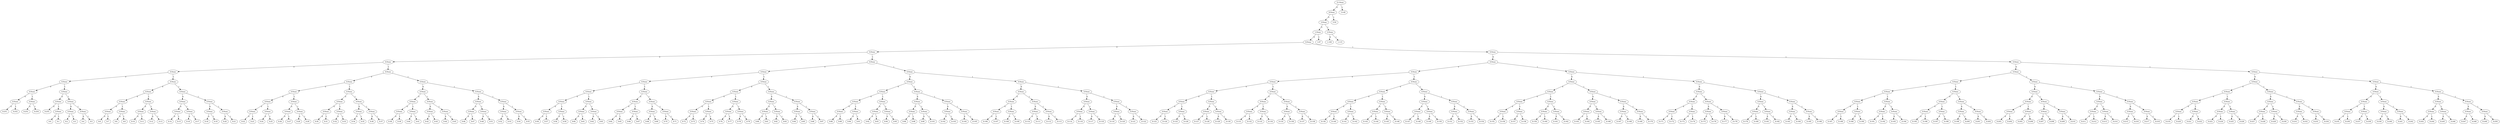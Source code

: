 // Huffman Tree
digraph {
	2934043593760 [label="21:None"]
	2934043593952 [label="8:None"]
	2934043593760 -> 2934043593952 [label=0]
	2934043603552 [label="3:None"]
	2934043593952 -> 2934043603552 [label=0]
	2934043602976 [label="1:None"]
	2934043603552 -> 2934043602976 [label=0]
	2934043667456 [label="0:None"]
	2934043602976 -> 2934043667456 [label=0]
	2934043595104 [label="0:None"]
	2934043667456 -> 2934043595104 [label=0]
	2934043669616 [label="0:None"]
	2934043595104 -> 2934043669616 [label=0]
	2934043670048 [label="0:None"]
	2934043669616 -> 2934043670048 [label=0]
	2934043671056 [label="0:None"]
	2934043670048 -> 2934043671056 [label=0]
	2934043633056 [label="0:None"]
	2934043671056 -> 2934043633056 [label=0]
	2934043632864 [label="0:None"]
	2934043633056 -> 2934043632864 [label=0]
	2934043632576 [label="0:251"]
	2934043632864 -> 2934043632576 [label=0]
	2934043632768 [label="0:252"]
	2934043632864 -> 2934043632768 [label=1]
	2934043633248 [label="0:None"]
	2934043633056 -> 2934043633248 [label=1]
	2934043632960 [label="0:253"]
	2934043633248 -> 2934043632960 [label=0]
	2934043633152 [label="0:254"]
	2934043633248 -> 2934043633152 [label=1]
	2934043633680 [label="0:None"]
	2934043671056 -> 2934043633680 [label=1]
	2934043633536 [label="0:None"]
	2934043633680 -> 2934043633536 [label=0]
	2934043633344 [label="0:255"]
	2934043633536 -> 2934043633344 [label=0]
	2934037740096 [label="0:None"]
	2934043633536 -> 2934037740096 [label=1]
	2933522933968 [label="0:0"]
	2934037740096 -> 2933522933968 [label=0]
	2934037850896 [label="0:1"]
	2934037740096 -> 2934037850896 [label=1]
	2934043633824 [label="0:None"]
	2934043633680 -> 2934043633824 [label=1]
	2934039261456 [label="0:None"]
	2934043633824 -> 2934039261456 [label=0]
	2934038323632 [label="0:2"]
	2934039261456 -> 2934038323632 [label=0]
	2934039260496 [label="0:3"]
	2934039261456 -> 2934039260496 [label=1]
	2934039261648 [label="0:None"]
	2934043633824 -> 2934039261648 [label=1]
	2934039261552 [label="0:4"]
	2934039261648 -> 2934039261552 [label=0]
	2934039261600 [label="0:5"]
	2934039261648 -> 2934039261600 [label=1]
	2934043670336 [label="0:None"]
	2934043670048 -> 2934043670336 [label=1]
	2934043634256 [label="0:None"]
	2934043670336 -> 2934043634256 [label=0]
	2934043634112 [label="0:None"]
	2934043634256 -> 2934043634112 [label=0]
	2934039261840 [label="0:None"]
	2934043634112 -> 2934039261840 [label=0]
	2934039261696 [label="0:6"]
	2934039261840 -> 2934039261696 [label=0]
	2934039261792 [label="0:7"]
	2934039261840 -> 2934039261792 [label=1]
	2934039262032 [label="0:None"]
	2934043634112 -> 2934039262032 [label=1]
	2934039261888 [label="0:8"]
	2934039262032 -> 2934039261888 [label=0]
	2934039261984 [label="0:9"]
	2934039262032 -> 2934039261984 [label=1]
	2934043634400 [label="0:None"]
	2934043634256 -> 2934043634400 [label=1]
	2934039262224 [label="0:None"]
	2934043634400 -> 2934039262224 [label=0]
	2934039262080 [label="0:10"]
	2934039262224 -> 2934039262080 [label=0]
	2934039262176 [label="0:11"]
	2934039262224 -> 2934039262176 [label=1]
	2934039262416 [label="0:None"]
	2934043634400 -> 2934039262416 [label=1]
	2934039262272 [label="0:12"]
	2934039262416 -> 2934039262272 [label=0]
	2934039262368 [label="0:13"]
	2934039262416 -> 2934039262368 [label=1]
	2934043634832 [label="0:None"]
	2934043670336 -> 2934043634832 [label=1]
	2934043634688 [label="0:None"]
	2934043634832 -> 2934043634688 [label=0]
	2934039262608 [label="0:None"]
	2934043634688 -> 2934039262608 [label=0]
	2934039262464 [label="0:14"]
	2934039262608 -> 2934039262464 [label=0]
	2934039262560 [label="0:15"]
	2934039262608 -> 2934039262560 [label=1]
	2934039262800 [label="0:None"]
	2934043634688 -> 2934039262800 [label=1]
	2934039262656 [label="0:16"]
	2934039262800 -> 2934039262656 [label=0]
	2934039262752 [label="0:17"]
	2934039262800 -> 2934039262752 [label=1]
	2934043634976 [label="0:None"]
	2934043634832 -> 2934043634976 [label=1]
	2934039262992 [label="0:None"]
	2934043634976 -> 2934039262992 [label=0]
	2934039262848 [label="0:18"]
	2934039262992 -> 2934039262848 [label=0]
	2934039262944 [label="0:19"]
	2934039262992 -> 2934039262944 [label=1]
	2934039263184 [label="0:None"]
	2934043634976 -> 2934039263184 [label=1]
	2934039263040 [label="0:20"]
	2934039263184 -> 2934039263040 [label=0]
	2934039263136 [label="0:21"]
	2934039263184 -> 2934039263136 [label=1]
	2934043591648 [label="0:None"]
	2934043669616 -> 2934043591648 [label=1]
	2934039264672 [label="0:None"]
	2934043591648 -> 2934039264672 [label=0]
	2934039263904 [label="0:None"]
	2934039264672 -> 2934039263904 [label=0]
	2934039263520 [label="0:None"]
	2934039263904 -> 2934039263520 [label=0]
	2934039263376 [label="0:None"]
	2934039263520 -> 2934039263376 [label=0]
	2934039263232 [label="0:22"]
	2934039263376 -> 2934039263232 [label=0]
	2934039263328 [label="0:23"]
	2934039263376 -> 2934039263328 [label=1]
	2934039263712 [label="0:None"]
	2934039263520 -> 2934039263712 [label=1]
	2934039263424 [label="0:24"]
	2934039263712 -> 2934039263424 [label=0]
	2934039263616 [label="0:25"]
	2934039263712 -> 2934039263616 [label=1]
	2934039264288 [label="0:None"]
	2934039263904 -> 2934039264288 [label=1]
	2934039264096 [label="0:None"]
	2934039264288 -> 2934039264096 [label=0]
	2934039263808 [label="0:26"]
	2934039264096 -> 2934039263808 [label=0]
	2934039264000 [label="0:27"]
	2934039264096 -> 2934039264000 [label=1]
	2934039264480 [label="0:None"]
	2934039264288 -> 2934039264480 [label=1]
	2934039264192 [label="0:28"]
	2934039264480 -> 2934039264192 [label=0]
	2934039264384 [label="0:29"]
	2934039264480 -> 2934039264384 [label=1]
	2934043590880 [label="0:None"]
	2934039264672 -> 2934043590880 [label=1]
	2934039265056 [label="0:None"]
	2934043590880 -> 2934039265056 [label=0]
	2934039264864 [label="0:None"]
	2934039265056 -> 2934039264864 [label=0]
	2934039264576 [label="0:30"]
	2934039264864 -> 2934039264576 [label=0]
	2934039264768 [label="0:31"]
	2934039264864 -> 2934039264768 [label=1]
	2934043590736 [label="0:None"]
	2934039265056 -> 2934043590736 [label=1]
	2934039264960 [label="0:32"]
	2934043590736 -> 2934039264960 [label=0]
	2934039265152 [label="0:33"]
	2934043590736 -> 2934039265152 [label=1]
	2934043591264 [label="0:None"]
	2934043590880 -> 2934043591264 [label=1]
	2934043591072 [label="0:None"]
	2934043591264 -> 2934043591072 [label=0]
	2934043590784 [label="0:34"]
	2934043591072 -> 2934043590784 [label=0]
	2934043590976 [label="0:35"]
	2934043591072 -> 2934043590976 [label=1]
	2934043591456 [label="0:None"]
	2934043591264 -> 2934043591456 [label=1]
	2934043591168 [label="0:36"]
	2934043591456 -> 2934043591168 [label=0]
	2934043591360 [label="0:37"]
	2934043591456 -> 2934043591360 [label=1]
	2934043593184 [label="0:None"]
	2934043591648 -> 2934043593184 [label=1]
	2934043592416 [label="0:None"]
	2934043593184 -> 2934043592416 [label=0]
	2934043592032 [label="0:None"]
	2934043592416 -> 2934043592032 [label=0]
	2934043591840 [label="0:None"]
	2934043592032 -> 2934043591840 [label=0]
	2934043591552 [label="0:38"]
	2934043591840 -> 2934043591552 [label=0]
	2934043591744 [label="0:39"]
	2934043591840 -> 2934043591744 [label=1]
	2934043592224 [label="0:None"]
	2934043592032 -> 2934043592224 [label=1]
	2934043591936 [label="0:40"]
	2934043592224 -> 2934043591936 [label=0]
	2934043592128 [label="0:41"]
	2934043592224 -> 2934043592128 [label=1]
	2934043592800 [label="0:None"]
	2934043592416 -> 2934043592800 [label=1]
	2934043592608 [label="0:None"]
	2934043592800 -> 2934043592608 [label=0]
	2934043592320 [label="0:42"]
	2934043592608 -> 2934043592320 [label=0]
	2934043592512 [label="0:43"]
	2934043592608 -> 2934043592512 [label=1]
	2934043592992 [label="0:None"]
	2934043592800 -> 2934043592992 [label=1]
	2934043592704 [label="0:44"]
	2934043592992 -> 2934043592704 [label=0]
	2934043592896 [label="0:45"]
	2934043592992 -> 2934043592896 [label=1]
	2934043594336 [label="0:None"]
	2934043593184 -> 2934043594336 [label=1]
	2934043593568 [label="0:None"]
	2934043594336 -> 2934043593568 [label=0]
	2934043593376 [label="0:None"]
	2934043593568 -> 2934043593376 [label=0]
	2934043593088 [label="0:46"]
	2934043593376 -> 2934043593088 [label=0]
	2934043593280 [label="0:47"]
	2934043593376 -> 2934043593280 [label=1]
	2934043594144 [label="0:None"]
	2934043593568 -> 2934043594144 [label=1]
	2934043593472 [label="0:48"]
	2934043594144 -> 2934043593472 [label=0]
	2934043594048 [label="0:51"]
	2934043594144 -> 2934043594048 [label=1]
	2934043594720 [label="0:None"]
	2934043594336 -> 2934043594720 [label=1]
	2934043594528 [label="0:None"]
	2934043594720 -> 2934043594528 [label=0]
	2934043594240 [label="0:52"]
	2934043594528 -> 2934043594240 [label=0]
	2934043594432 [label="0:53"]
	2934043594528 -> 2934043594432 [label=1]
	2934043594912 [label="0:None"]
	2934043594720 -> 2934043594912 [label=1]
	2934043594624 [label="0:54"]
	2934043594912 -> 2934043594624 [label=0]
	2934043594816 [label="0:55"]
	2934043594912 -> 2934043594816 [label=1]
	2934043601248 [label="0:None"]
	2934043595104 -> 2934043601248 [label=1]
	2934043598176 [label="0:None"]
	2934043601248 -> 2934043598176 [label=0]
	2934043596640 [label="0:None"]
	2934043598176 -> 2934043596640 [label=0]
	2934043595872 [label="0:None"]
	2934043596640 -> 2934043595872 [label=0]
	2934043595488 [label="0:None"]
	2934043595872 -> 2934043595488 [label=0]
	2934043595296 [label="0:None"]
	2934043595488 -> 2934043595296 [label=0]
	2934043595008 [label="0:56"]
	2934043595296 -> 2934043595008 [label=0]
	2934043595200 [label="0:57"]
	2934043595296 -> 2934043595200 [label=1]
	2934043595680 [label="0:None"]
	2934043595488 -> 2934043595680 [label=1]
	2934043595392 [label="0:58"]
	2934043595680 -> 2934043595392 [label=0]
	2934043595584 [label="0:59"]
	2934043595680 -> 2934043595584 [label=1]
	2934043596256 [label="0:None"]
	2934043595872 -> 2934043596256 [label=1]
	2934043596064 [label="0:None"]
	2934043596256 -> 2934043596064 [label=0]
	2934043595776 [label="0:60"]
	2934043596064 -> 2934043595776 [label=0]
	2934043595968 [label="0:61"]
	2934043596064 -> 2934043595968 [label=1]
	2934043596448 [label="0:None"]
	2934043596256 -> 2934043596448 [label=1]
	2934043596160 [label="0:62"]
	2934043596448 -> 2934043596160 [label=0]
	2934043596352 [label="0:63"]
	2934043596448 -> 2934043596352 [label=1]
	2934043597408 [label="0:None"]
	2934043596640 -> 2934043597408 [label=1]
	2934043597024 [label="0:None"]
	2934043597408 -> 2934043597024 [label=0]
	2934043596832 [label="0:None"]
	2934043597024 -> 2934043596832 [label=0]
	2934043596544 [label="0:64"]
	2934043596832 -> 2934043596544 [label=0]
	2934043596736 [label="0:65"]
	2934043596832 -> 2934043596736 [label=1]
	2934043597216 [label="0:None"]
	2934043597024 -> 2934043597216 [label=1]
	2934043596928 [label="0:66"]
	2934043597216 -> 2934043596928 [label=0]
	2934043597120 [label="0:67"]
	2934043597216 -> 2934043597120 [label=1]
	2934043597792 [label="0:None"]
	2934043597408 -> 2934043597792 [label=1]
	2934043597600 [label="0:None"]
	2934043597792 -> 2934043597600 [label=0]
	2934043597312 [label="0:68"]
	2934043597600 -> 2934043597312 [label=0]
	2934043597504 [label="0:69"]
	2934043597600 -> 2934043597504 [label=1]
	2934043597984 [label="0:None"]
	2934043597792 -> 2934043597984 [label=1]
	2934043597696 [label="0:70"]
	2934043597984 -> 2934043597696 [label=0]
	2934043597888 [label="0:71"]
	2934043597984 -> 2934043597888 [label=1]
	2934043599712 [label="0:None"]
	2934043598176 -> 2934043599712 [label=1]
	2934043598944 [label="0:None"]
	2934043599712 -> 2934043598944 [label=0]
	2934043598560 [label="0:None"]
	2934043598944 -> 2934043598560 [label=0]
	2934043598368 [label="0:None"]
	2934043598560 -> 2934043598368 [label=0]
	2934043598080 [label="0:72"]
	2934043598368 -> 2934043598080 [label=0]
	2934043598272 [label="0:73"]
	2934043598368 -> 2934043598272 [label=1]
	2934043598752 [label="0:None"]
	2934043598560 -> 2934043598752 [label=1]
	2934043598464 [label="0:74"]
	2934043598752 -> 2934043598464 [label=0]
	2934043598656 [label="0:75"]
	2934043598752 -> 2934043598656 [label=1]
	2934043599328 [label="0:None"]
	2934043598944 -> 2934043599328 [label=1]
	2934043599136 [label="0:None"]
	2934043599328 -> 2934043599136 [label=0]
	2934043598848 [label="0:76"]
	2934043599136 -> 2934043598848 [label=0]
	2934043599040 [label="0:77"]
	2934043599136 -> 2934043599040 [label=1]
	2934043599520 [label="0:None"]
	2934043599328 -> 2934043599520 [label=1]
	2934043599232 [label="0:78"]
	2934043599520 -> 2934043599232 [label=0]
	2934043599424 [label="0:79"]
	2934043599520 -> 2934043599424 [label=1]
	2934043600480 [label="0:None"]
	2934043599712 -> 2934043600480 [label=1]
	2934043600096 [label="0:None"]
	2934043600480 -> 2934043600096 [label=0]
	2934043599904 [label="0:None"]
	2934043600096 -> 2934043599904 [label=0]
	2934043599616 [label="0:80"]
	2934043599904 -> 2934043599616 [label=0]
	2934043599808 [label="0:81"]
	2934043599904 -> 2934043599808 [label=1]
	2934043600288 [label="0:None"]
	2934043600096 -> 2934043600288 [label=1]
	2934043600000 [label="0:82"]
	2934043600288 -> 2934043600000 [label=0]
	2934043600192 [label="0:83"]
	2934043600288 -> 2934043600192 [label=1]
	2934043600864 [label="0:None"]
	2934043600480 -> 2934043600864 [label=1]
	2934043600672 [label="0:None"]
	2934043600864 -> 2934043600672 [label=0]
	2934043600384 [label="0:84"]
	2934043600672 -> 2934043600384 [label=0]
	2934043600576 [label="0:85"]
	2934043600672 -> 2934043600576 [label=1]
	2934043601056 [label="0:None"]
	2934043600864 -> 2934043601056 [label=1]
	2934043600768 [label="0:86"]
	2934043601056 -> 2934043600768 [label=0]
	2934043600960 [label="0:87"]
	2934043601056 -> 2934043600960 [label=1]
	2934043604704 [label="0:None"]
	2934043601248 -> 2934043604704 [label=1]
	2934043602784 [label="0:None"]
	2934043604704 -> 2934043602784 [label=0]
	2934043602016 [label="0:None"]
	2934043602784 -> 2934043602016 [label=0]
	2934043601632 [label="0:None"]
	2934043602016 -> 2934043601632 [label=0]
	2934043601440 [label="0:None"]
	2934043601632 -> 2934043601440 [label=0]
	2934043601152 [label="0:88"]
	2934043601440 -> 2934043601152 [label=0]
	2934043601344 [label="0:89"]
	2934043601440 -> 2934043601344 [label=1]
	2934043601824 [label="0:None"]
	2934043601632 -> 2934043601824 [label=1]
	2934043601536 [label="0:90"]
	2934043601824 -> 2934043601536 [label=0]
	2934043601728 [label="0:91"]
	2934043601824 -> 2934043601728 [label=1]
	2934043602400 [label="0:None"]
	2934043602016 -> 2934043602400 [label=1]
	2934043602208 [label="0:None"]
	2934043602400 -> 2934043602208 [label=0]
	2934043601920 [label="0:92"]
	2934043602208 -> 2934043601920 [label=0]
	2934043602112 [label="0:93"]
	2934043602208 -> 2934043602112 [label=1]
	2934043602592 [label="0:None"]
	2934043602400 -> 2934043602592 [label=1]
	2934043602304 [label="0:94"]
	2934043602592 -> 2934043602304 [label=0]
	2934043602496 [label="0:95"]
	2934043602592 -> 2934043602496 [label=1]
	2934043603936 [label="0:None"]
	2934043602784 -> 2934043603936 [label=1]
	2934043603360 [label="0:None"]
	2934043603936 -> 2934043603360 [label=0]
	2934043603168 [label="0:None"]
	2934043603360 -> 2934043603168 [label=0]
	2934043602688 [label="0:96"]
	2934043603168 -> 2934043602688 [label=0]
	2934043603072 [label="0:98"]
	2934043603168 -> 2934043603072 [label=1]
	2934043603744 [label="0:None"]
	2934043603360 -> 2934043603744 [label=1]
	2934043603264 [label="0:99"]
	2934043603744 -> 2934043603264 [label=0]
	2934043603648 [label="0:101"]
	2934043603744 -> 2934043603648 [label=1]
	2934043604320 [label="0:None"]
	2934043603936 -> 2934043604320 [label=1]
	2934043604128 [label="0:None"]
	2934043604320 -> 2934043604128 [label=0]
	2934043603840 [label="0:102"]
	2934043604128 -> 2934043603840 [label=0]
	2934043604032 [label="0:103"]
	2934043604128 -> 2934043604032 [label=1]
	2934043604512 [label="0:None"]
	2934043604320 -> 2934043604512 [label=1]
	2934043604224 [label="0:104"]
	2934043604512 -> 2934043604224 [label=0]
	2934043604416 [label="0:105"]
	2934043604512 -> 2934043604416 [label=1]
	2934043606240 [label="0:None"]
	2934043604704 -> 2934043606240 [label=1]
	2934043605472 [label="0:None"]
	2934043606240 -> 2934043605472 [label=0]
	2934043605088 [label="0:None"]
	2934043605472 -> 2934043605088 [label=0]
	2934043604896 [label="0:None"]
	2934043605088 -> 2934043604896 [label=0]
	2934043604608 [label="0:106"]
	2934043604896 -> 2934043604608 [label=0]
	2934043604800 [label="0:107"]
	2934043604896 -> 2934043604800 [label=1]
	2934043605280 [label="0:None"]
	2934043605088 -> 2934043605280 [label=1]
	2934043604992 [label="0:108"]
	2934043605280 -> 2934043604992 [label=0]
	2934043605184 [label="0:109"]
	2934043605280 -> 2934043605184 [label=1]
	2934043605856 [label="0:None"]
	2934043605472 -> 2934043605856 [label=1]
	2934043605664 [label="0:None"]
	2934043605856 -> 2934043605664 [label=0]
	2934043605376 [label="0:110"]
	2934043605664 -> 2934043605376 [label=0]
	2934043605568 [label="0:111"]
	2934043605664 -> 2934043605568 [label=1]
	2934043606048 [label="0:None"]
	2934043605856 -> 2934043606048 [label=1]
	2934043605760 [label="0:112"]
	2934043606048 -> 2934043605760 [label=0]
	2934043605952 [label="0:113"]
	2934043606048 -> 2934043605952 [label=1]
	2934043607264 [label="0:None"]
	2934043606240 -> 2934043607264 [label=1]
	2934043606816 [label="0:None"]
	2934043607264 -> 2934043606816 [label=0]
	2934043606624 [label="0:None"]
	2934043606816 -> 2934043606624 [label=0]
	2934043606144 [label="0:114"]
	2934043606624 -> 2934043606144 [label=0]
	2934043606528 [label="0:116"]
	2934043606624 -> 2934043606528 [label=1]
	2934043607120 [label="0:None"]
	2934043606816 -> 2934043607120 [label=1]
	2934043606720 [label="0:117"]
	2934043607120 -> 2934043606720 [label=0]
	2934043606912 [label="0:118"]
	2934043607120 -> 2934043606912 [label=1]
	2934043607648 [label="0:None"]
	2934043607264 -> 2934043607648 [label=1]
	2934043607456 [label="0:None"]
	2934043607648 -> 2934043607456 [label=0]
	2934043607168 [label="0:119"]
	2934043607456 -> 2934043607168 [label=0]
	2934043607360 [label="0:120"]
	2934043607456 -> 2934043607360 [label=1]
	2934043607840 [label="0:None"]
	2934043607648 -> 2934043607840 [label=1]
	2934043607552 [label="0:121"]
	2934043607840 -> 2934043607552 [label=0]
	2934043607744 [label="0:122"]
	2934043607840 -> 2934043607744 [label=1]
	2934043608032 [label="0:None"]
	2934043667456 -> 2934043608032 [label=1]
	2934043614176 [label="0:None"]
	2934043608032 -> 2934043614176 [label=0]
	2934043611104 [label="0:None"]
	2934043614176 -> 2934043611104 [label=0]
	2934043609568 [label="0:None"]
	2934043611104 -> 2934043609568 [label=0]
	2934043608800 [label="0:None"]
	2934043609568 -> 2934043608800 [label=0]
	2934043608416 [label="0:None"]
	2934043608800 -> 2934043608416 [label=0]
	2934043608224 [label="0:None"]
	2934043608416 -> 2934043608224 [label=0]
	2934043607936 [label="0:123"]
	2934043608224 -> 2934043607936 [label=0]
	2934043608128 [label="0:124"]
	2934043608224 -> 2934043608128 [label=1]
	2934043608608 [label="0:None"]
	2934043608416 -> 2934043608608 [label=1]
	2934043608320 [label="0:125"]
	2934043608608 -> 2934043608320 [label=0]
	2934043608512 [label="0:126"]
	2934043608608 -> 2934043608512 [label=1]
	2934043609184 [label="0:None"]
	2934043608800 -> 2934043609184 [label=1]
	2934043608992 [label="0:None"]
	2934043609184 -> 2934043608992 [label=0]
	2934043608704 [label="0:127"]
	2934043608992 -> 2934043608704 [label=0]
	2934043608896 [label="0:128"]
	2934043608992 -> 2934043608896 [label=1]
	2934043609376 [label="0:None"]
	2934043609184 -> 2934043609376 [label=1]
	2934043609088 [label="0:129"]
	2934043609376 -> 2934043609088 [label=0]
	2934043609280 [label="0:130"]
	2934043609376 -> 2934043609280 [label=1]
	2934043610336 [label="0:None"]
	2934043609568 -> 2934043610336 [label=1]
	2934043609952 [label="0:None"]
	2934043610336 -> 2934043609952 [label=0]
	2934043609760 [label="0:None"]
	2934043609952 -> 2934043609760 [label=0]
	2934043609472 [label="0:131"]
	2934043609760 -> 2934043609472 [label=0]
	2934043609664 [label="0:132"]
	2934043609760 -> 2934043609664 [label=1]
	2934043610144 [label="0:None"]
	2934043609952 -> 2934043610144 [label=1]
	2934043609856 [label="0:133"]
	2934043610144 -> 2934043609856 [label=0]
	2934043610048 [label="0:134"]
	2934043610144 -> 2934043610048 [label=1]
	2934043610720 [label="0:None"]
	2934043610336 -> 2934043610720 [label=1]
	2934043610528 [label="0:None"]
	2934043610720 -> 2934043610528 [label=0]
	2934043610240 [label="0:135"]
	2934043610528 -> 2934043610240 [label=0]
	2934043610432 [label="0:136"]
	2934043610528 -> 2934043610432 [label=1]
	2934043610912 [label="0:None"]
	2934043610720 -> 2934043610912 [label=1]
	2934043610624 [label="0:137"]
	2934043610912 -> 2934043610624 [label=0]
	2934043610816 [label="0:138"]
	2934043610912 -> 2934043610816 [label=1]
	2934043612640 [label="0:None"]
	2934043611104 -> 2934043612640 [label=1]
	2934043611872 [label="0:None"]
	2934043612640 -> 2934043611872 [label=0]
	2934043611488 [label="0:None"]
	2934043611872 -> 2934043611488 [label=0]
	2934043611296 [label="0:None"]
	2934043611488 -> 2934043611296 [label=0]
	2934043611008 [label="0:139"]
	2934043611296 -> 2934043611008 [label=0]
	2934043611200 [label="0:140"]
	2934043611296 -> 2934043611200 [label=1]
	2934043611680 [label="0:None"]
	2934043611488 -> 2934043611680 [label=1]
	2934043611392 [label="0:141"]
	2934043611680 -> 2934043611392 [label=0]
	2934043611584 [label="0:142"]
	2934043611680 -> 2934043611584 [label=1]
	2934043612256 [label="0:None"]
	2934043611872 -> 2934043612256 [label=1]
	2934043612064 [label="0:None"]
	2934043612256 -> 2934043612064 [label=0]
	2934043611776 [label="0:143"]
	2934043612064 -> 2934043611776 [label=0]
	2934043611968 [label="0:144"]
	2934043612064 -> 2934043611968 [label=1]
	2934043612448 [label="0:None"]
	2934043612256 -> 2934043612448 [label=1]
	2934043612160 [label="0:145"]
	2934043612448 -> 2934043612160 [label=0]
	2934043612352 [label="0:146"]
	2934043612448 -> 2934043612352 [label=1]
	2934043613408 [label="0:None"]
	2934043612640 -> 2934043613408 [label=1]
	2934043613024 [label="0:None"]
	2934043613408 -> 2934043613024 [label=0]
	2934043612832 [label="0:None"]
	2934043613024 -> 2934043612832 [label=0]
	2934043612544 [label="0:147"]
	2934043612832 -> 2934043612544 [label=0]
	2934043612736 [label="0:148"]
	2934043612832 -> 2934043612736 [label=1]
	2934043613216 [label="0:None"]
	2934043613024 -> 2934043613216 [label=1]
	2934043612928 [label="0:149"]
	2934043613216 -> 2934043612928 [label=0]
	2934043613120 [label="0:150"]
	2934043613216 -> 2934043613120 [label=1]
	2934043613792 [label="0:None"]
	2934043613408 -> 2934043613792 [label=1]
	2934043613600 [label="0:None"]
	2934043613792 -> 2934043613600 [label=0]
	2934043613312 [label="0:151"]
	2934043613600 -> 2934043613312 [label=0]
	2934043613504 [label="0:152"]
	2934043613600 -> 2934043613504 [label=1]
	2934043613984 [label="0:None"]
	2934043613792 -> 2934043613984 [label=1]
	2934043613696 [label="0:153"]
	2934043613984 -> 2934043613696 [label=0]
	2934043613888 [label="0:154"]
	2934043613984 -> 2934043613888 [label=1]
	2934043617248 [label="0:None"]
	2934043614176 -> 2934043617248 [label=1]
	2934043615712 [label="0:None"]
	2934043617248 -> 2934043615712 [label=0]
	2934043614944 [label="0:None"]
	2934043615712 -> 2934043614944 [label=0]
	2934043614560 [label="0:None"]
	2934043614944 -> 2934043614560 [label=0]
	2934043614368 [label="0:None"]
	2934043614560 -> 2934043614368 [label=0]
	2934043614080 [label="0:155"]
	2934043614368 -> 2934043614080 [label=0]
	2934043614272 [label="0:156"]
	2934043614368 -> 2934043614272 [label=1]
	2934043614752 [label="0:None"]
	2934043614560 -> 2934043614752 [label=1]
	2934043614464 [label="0:157"]
	2934043614752 -> 2934043614464 [label=0]
	2934043614656 [label="0:158"]
	2934043614752 -> 2934043614656 [label=1]
	2934043615328 [label="0:None"]
	2934043614944 -> 2934043615328 [label=1]
	2934043615136 [label="0:None"]
	2934043615328 -> 2934043615136 [label=0]
	2934043614848 [label="0:159"]
	2934043615136 -> 2934043614848 [label=0]
	2934043615040 [label="0:160"]
	2934043615136 -> 2934043615040 [label=1]
	2934043615520 [label="0:None"]
	2934043615328 -> 2934043615520 [label=1]
	2934043615232 [label="0:161"]
	2934043615520 -> 2934043615232 [label=0]
	2934043615424 [label="0:162"]
	2934043615520 -> 2934043615424 [label=1]
	2934043616480 [label="0:None"]
	2934043615712 -> 2934043616480 [label=1]
	2934043616096 [label="0:None"]
	2934043616480 -> 2934043616096 [label=0]
	2934043615904 [label="0:None"]
	2934043616096 -> 2934043615904 [label=0]
	2934043615616 [label="0:163"]
	2934043615904 -> 2934043615616 [label=0]
	2934043615808 [label="0:164"]
	2934043615904 -> 2934043615808 [label=1]
	2934043616288 [label="0:None"]
	2934043616096 -> 2934043616288 [label=1]
	2934043616000 [label="0:165"]
	2934043616288 -> 2934043616000 [label=0]
	2934043616192 [label="0:166"]
	2934043616288 -> 2934043616192 [label=1]
	2934043616864 [label="0:None"]
	2934043616480 -> 2934043616864 [label=1]
	2934043616672 [label="0:None"]
	2934043616864 -> 2934043616672 [label=0]
	2934043616384 [label="0:167"]
	2934043616672 -> 2934043616384 [label=0]
	2934043616576 [label="0:168"]
	2934043616672 -> 2934043616576 [label=1]
	2934043617056 [label="0:None"]
	2934043616864 -> 2934043617056 [label=1]
	2934043616768 [label="0:169"]
	2934043617056 -> 2934043616768 [label=0]
	2934043616960 [label="0:170"]
	2934043617056 -> 2934043616960 [label=1]
	2934043618784 [label="0:None"]
	2934043617248 -> 2934043618784 [label=1]
	2934043618016 [label="0:None"]
	2934043618784 -> 2934043618016 [label=0]
	2934043617632 [label="0:None"]
	2934043618016 -> 2934043617632 [label=0]
	2934043617440 [label="0:None"]
	2934043617632 -> 2934043617440 [label=0]
	2934043617152 [label="0:171"]
	2934043617440 -> 2934043617152 [label=0]
	2934043617344 [label="0:172"]
	2934043617440 -> 2934043617344 [label=1]
	2934043617824 [label="0:None"]
	2934043617632 -> 2934043617824 [label=1]
	2934043617536 [label="0:173"]
	2934043617824 -> 2934043617536 [label=0]
	2934043617728 [label="0:174"]
	2934043617824 -> 2934043617728 [label=1]
	2934043618400 [label="0:None"]
	2934043618016 -> 2934043618400 [label=1]
	2934043618208 [label="0:None"]
	2934043618400 -> 2934043618208 [label=0]
	2934043617920 [label="0:175"]
	2934043618208 -> 2934043617920 [label=0]
	2934043618112 [label="0:176"]
	2934043618208 -> 2934043618112 [label=1]
	2934043618592 [label="0:None"]
	2934043618400 -> 2934043618592 [label=1]
	2934043618304 [label="0:177"]
	2934043618592 -> 2934043618304 [label=0]
	2934043618496 [label="0:178"]
	2934043618592 -> 2934043618496 [label=1]
	2934043619552 [label="0:None"]
	2934043618784 -> 2934043619552 [label=1]
	2934043619168 [label="0:None"]
	2934043619552 -> 2934043619168 [label=0]
	2934043618976 [label="0:None"]
	2934043619168 -> 2934043618976 [label=0]
	2934043618688 [label="0:179"]
	2934043618976 -> 2934043618688 [label=0]
	2934043618880 [label="0:180"]
	2934043618976 -> 2934043618880 [label=1]
	2934043619360 [label="0:None"]
	2934043619168 -> 2934043619360 [label=1]
	2934043619072 [label="0:181"]
	2934043619360 -> 2934043619072 [label=0]
	2934043619264 [label="0:182"]
	2934043619360 -> 2934043619264 [label=1]
	2934043619936 [label="0:None"]
	2934043619552 -> 2934043619936 [label=1]
	2934043619744 [label="0:None"]
	2934043619936 -> 2934043619744 [label=0]
	2934043619456 [label="0:183"]
	2934043619744 -> 2934043619456 [label=0]
	2934043619648 [label="0:184"]
	2934043619744 -> 2934043619648 [label=1]
	2934043620128 [label="0:None"]
	2934043619936 -> 2934043620128 [label=1]
	2934043619840 [label="0:185"]
	2934043620128 -> 2934043619840 [label=0]
	2934043620032 [label="0:186"]
	2934043620128 -> 2934043620032 [label=1]
	2934043666736 [label="0:None"]
	2934043608032 -> 2934043666736 [label=1]
	2934043620320 [label="0:None"]
	2934043666736 -> 2934043620320 [label=0]
	2934043621856 [label="0:None"]
	2934043620320 -> 2934043621856 [label=0]
	2934043621088 [label="0:None"]
	2934043621856 -> 2934043621088 [label=0]
	2934043620704 [label="0:None"]
	2934043621088 -> 2934043620704 [label=0]
	2934043620512 [label="0:None"]
	2934043620704 -> 2934043620512 [label=0]
	2934043620224 [label="0:187"]
	2934043620512 -> 2934043620224 [label=0]
	2934043620416 [label="0:188"]
	2934043620512 -> 2934043620416 [label=1]
	2934043620896 [label="0:None"]
	2934043620704 -> 2934043620896 [label=1]
	2934043620608 [label="0:189"]
	2934043620896 -> 2934043620608 [label=0]
	2934043620800 [label="0:190"]
	2934043620896 -> 2934043620800 [label=1]
	2934043621472 [label="0:None"]
	2934043621088 -> 2934043621472 [label=1]
	2934043621280 [label="0:None"]
	2934043621472 -> 2934043621280 [label=0]
	2934043620992 [label="0:191"]
	2934043621280 -> 2934043620992 [label=0]
	2934043621184 [label="0:192"]
	2934043621280 -> 2934043621184 [label=1]
	2934043621664 [label="0:None"]
	2934043621472 -> 2934043621664 [label=1]
	2934043621376 [label="0:193"]
	2934043621664 -> 2934043621376 [label=0]
	2934043621568 [label="0:194"]
	2934043621664 -> 2934043621568 [label=1]
	2934043622624 [label="0:None"]
	2934043621856 -> 2934043622624 [label=1]
	2934043622240 [label="0:None"]
	2934043622624 -> 2934043622240 [label=0]
	2934043622048 [label="0:None"]
	2934043622240 -> 2934043622048 [label=0]
	2934043621760 [label="0:195"]
	2934043622048 -> 2934043621760 [label=0]
	2934043621952 [label="0:196"]
	2934043622048 -> 2934043621952 [label=1]
	2934043622432 [label="0:None"]
	2934043622240 -> 2934043622432 [label=1]
	2934043622144 [label="0:197"]
	2934043622432 -> 2934043622144 [label=0]
	2934043622336 [label="0:198"]
	2934043622432 -> 2934043622336 [label=1]
	2934043623008 [label="0:None"]
	2934043622624 -> 2934043623008 [label=1]
	2934043622816 [label="0:None"]
	2934043623008 -> 2934043622816 [label=0]
	2934043622528 [label="0:199"]
	2934043622816 -> 2934043622528 [label=0]
	2934043622720 [label="0:200"]
	2934043622816 -> 2934043622720 [label=1]
	2934043623200 [label="0:None"]
	2934043623008 -> 2934043623200 [label=1]
	2934043622912 [label="0:201"]
	2934043623200 -> 2934043622912 [label=0]
	2934043623104 [label="0:202"]
	2934043623200 -> 2934043623104 [label=1]
	2934043667744 [label="0:None"]
	2934043620320 -> 2934043667744 [label=1]
	2934043624224 [label="0:None"]
	2934043667744 -> 2934043624224 [label=0]
	2934043623840 [label="0:None"]
	2934043624224 -> 2934043623840 [label=0]
	2934043623392 [label="0:None"]
	2934043623840 -> 2934043623392 [label=0]
	2934043623296 [label="0:203"]
	2934043623392 -> 2934043623296 [label=0]
	2934043623552 [label="0:204"]
	2934043623392 -> 2934043623552 [label=1]
	2934043624032 [label="0:None"]
	2934043623840 -> 2934043624032 [label=1]
	2934043623744 [label="0:205"]
	2934043624032 -> 2934043623744 [label=0]
	2934043623936 [label="0:206"]
	2934043624032 -> 2934043623936 [label=1]
	2934043624608 [label="0:None"]
	2934043624224 -> 2934043624608 [label=1]
	2934043624416 [label="0:None"]
	2934043624608 -> 2934043624416 [label=0]
	2934043624128 [label="0:207"]
	2934043624416 -> 2934043624128 [label=0]
	2934043624320 [label="0:208"]
	2934043624416 -> 2934043624320 [label=1]
	2934043624800 [label="0:None"]
	2934043624608 -> 2934043624800 [label=1]
	2934043624512 [label="0:209"]
	2934043624800 -> 2934043624512 [label=0]
	2934043624704 [label="0:210"]
	2934043624800 -> 2934043624704 [label=1]
	2934043625760 [label="0:None"]
	2934043667744 -> 2934043625760 [label=1]
	2934043625376 [label="0:None"]
	2934043625760 -> 2934043625376 [label=0]
	2934043625184 [label="0:None"]
	2934043625376 -> 2934043625184 [label=0]
	2934043624896 [label="0:211"]
	2934043625184 -> 2934043624896 [label=0]
	2934043625088 [label="0:212"]
	2934043625184 -> 2934043625088 [label=1]
	2934043625568 [label="0:None"]
	2934043625376 -> 2934043625568 [label=1]
	2934043625280 [label="0:213"]
	2934043625568 -> 2934043625280 [label=0]
	2934043625472 [label="0:214"]
	2934043625568 -> 2934043625472 [label=1]
	2934043626144 [label="0:None"]
	2934043625760 -> 2934043626144 [label=1]
	2934043625952 [label="0:None"]
	2934043626144 -> 2934043625952 [label=0]
	2934043625664 [label="0:215"]
	2934043625952 -> 2934043625664 [label=0]
	2934043625856 [label="0:216"]
	2934043625952 -> 2934043625856 [label=1]
	2934043626336 [label="0:None"]
	2934043626144 -> 2934043626336 [label=1]
	2934043626048 [label="0:217"]
	2934043626336 -> 2934043626048 [label=0]
	2934043626240 [label="0:218"]
	2934043626336 -> 2934043626240 [label=1]
	2934043672208 [label="0:None"]
	2934043666736 -> 2934043672208 [label=1]
	2934043667024 [label="0:None"]
	2934043672208 -> 2934043667024 [label=0]
	2934043627296 [label="0:None"]
	2934043667024 -> 2934043627296 [label=0]
	2934043626912 [label="0:None"]
	2934043627296 -> 2934043626912 [label=0]
	2934043626720 [label="0:None"]
	2934043626912 -> 2934043626720 [label=0]
	2934043626432 [label="0:219"]
	2934043626720 -> 2934043626432 [label=0]
	2934043626624 [label="0:220"]
	2934043626720 -> 2934043626624 [label=1]
	2934043627104 [label="0:None"]
	2934043626912 -> 2934043627104 [label=1]
	2934043626816 [label="0:221"]
	2934043627104 -> 2934043626816 [label=0]
	2934043627008 [label="0:222"]
	2934043627104 -> 2934043627008 [label=1]
	2934043627680 [label="0:None"]
	2934043627296 -> 2934043627680 [label=1]
	2934043627488 [label="0:None"]
	2934043627680 -> 2934043627488 [label=0]
	2934043627200 [label="0:223"]
	2934043627488 -> 2934043627200 [label=0]
	2934043627392 [label="0:224"]
	2934043627488 -> 2934043627392 [label=1]
	2934043627872 [label="0:None"]
	2934043627680 -> 2934043627872 [label=1]
	2934043627584 [label="0:225"]
	2934043627872 -> 2934043627584 [label=0]
	2934043627776 [label="0:226"]
	2934043627872 -> 2934043627776 [label=1]
	2934043628832 [label="0:None"]
	2934043667024 -> 2934043628832 [label=1]
	2934043628448 [label="0:None"]
	2934043628832 -> 2934043628448 [label=0]
	2934043628256 [label="0:None"]
	2934043628448 -> 2934043628256 [label=0]
	2934043627968 [label="0:227"]
	2934043628256 -> 2934043627968 [label=0]
	2934043628160 [label="0:228"]
	2934043628256 -> 2934043628160 [label=1]
	2934043628640 [label="0:None"]
	2934043628448 -> 2934043628640 [label=1]
	2934043628352 [label="0:229"]
	2934043628640 -> 2934043628352 [label=0]
	2934043628544 [label="0:230"]
	2934043628640 -> 2934043628544 [label=1]
	2934043629216 [label="0:None"]
	2934043628832 -> 2934043629216 [label=1]
	2934043629024 [label="0:None"]
	2934043629216 -> 2934043629024 [label=0]
	2934043628736 [label="0:231"]
	2934043629024 -> 2934043628736 [label=0]
	2934043628928 [label="0:232"]
	2934043629024 -> 2934043628928 [label=1]
	2934043629408 [label="0:None"]
	2934043629216 -> 2934043629408 [label=1]
	2934043629120 [label="0:233"]
	2934043629408 -> 2934043629120 [label=0]
	2934043629312 [label="0:234"]
	2934043629408 -> 2934043629312 [label=1]
	2934043671488 [label="0:None"]
	2934043672208 -> 2934043671488 [label=1]
	2934043672496 [label="0:None"]
	2934043671488 -> 2934043672496 [label=0]
	2934043629984 [label="0:None"]
	2934043672496 -> 2934043629984 [label=0]
	2934043629792 [label="0:None"]
	2934043629984 -> 2934043629792 [label=0]
	2934043629504 [label="0:235"]
	2934043629792 -> 2934043629504 [label=0]
	2934043629696 [label="0:236"]
	2934043629792 -> 2934043629696 [label=1]
	2934043630176 [label="0:None"]
	2934043629984 -> 2934043630176 [label=1]
	2934043629888 [label="0:237"]
	2934043630176 -> 2934043629888 [label=0]
	2934043630080 [label="0:238"]
	2934043630176 -> 2934043630080 [label=1]
	2934043630752 [label="0:None"]
	2934043672496 -> 2934043630752 [label=1]
	2934043630560 [label="0:None"]
	2934043630752 -> 2934043630560 [label=0]
	2934043630272 [label="0:239"]
	2934043630560 -> 2934043630272 [label=0]
	2934043630464 [label="0:240"]
	2934043630560 -> 2934043630464 [label=1]
	2934043630944 [label="0:None"]
	2934043630752 -> 2934043630944 [label=1]
	2934043630656 [label="0:241"]
	2934043630944 -> 2934043630656 [label=0]
	2934043630848 [label="0:242"]
	2934043630944 -> 2934043630848 [label=1]
	2934043671776 [label="0:None"]
	2934043671488 -> 2934043671776 [label=1]
	2934043631520 [label="0:None"]
	2934043671776 -> 2934043631520 [label=0]
	2934043631328 [label="0:None"]
	2934043631520 -> 2934043631328 [label=0]
	2934043631040 [label="0:243"]
	2934043631328 -> 2934043631040 [label=0]
	2934043631232 [label="0:244"]
	2934043631328 -> 2934043631232 [label=1]
	2934043631712 [label="0:None"]
	2934043631520 -> 2934043631712 [label=1]
	2934043631424 [label="0:245"]
	2934043631712 -> 2934043631424 [label=0]
	2934043631616 [label="0:246"]
	2934043631712 -> 2934043631616 [label=1]
	2934043632288 [label="0:None"]
	2934043671776 -> 2934043632288 [label=1]
	2934043632096 [label="0:None"]
	2934043632288 -> 2934043632096 [label=0]
	2934043631808 [label="0:247"]
	2934043632096 -> 2934043631808 [label=0]
	2934043632000 [label="0:248"]
	2934043632096 -> 2934043632000 [label=1]
	2934043632480 [label="0:None"]
	2934043632288 -> 2934043632480 [label=1]
	2934043632192 [label="0:249"]
	2934043632480 -> 2934043632192 [label=0]
	2934043632384 [label="0:250"]
	2934043632480 -> 2934043632384 [label=1]
	2934043602880 [label="1:97"]
	2934043602976 -> 2934043602880 [label=1]
	2934043606432 [label="2:None"]
	2934043603552 -> 2934043606432 [label=1]
	2934043603456 [label="1:100"]
	2934043606432 -> 2934043603456 [label=0]
	2934043606336 [label="1:115"]
	2934043606432 -> 2934043606336 [label=1]
	2934043593856 [label="5:50"]
	2934043593952 -> 2934043593856 [label=1]
	2934043593664 [label="13:49"]
	2934043593760 -> 2934043593664 [label=1]
}

